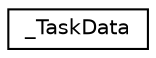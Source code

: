 digraph "Graphical Class Hierarchy"
{
  edge [fontname="Helvetica",fontsize="10",labelfontname="Helvetica",labelfontsize="10"];
  node [fontname="Helvetica",fontsize="10",shape=record];
  rankdir="LR";
  Node1 [label="_TaskData",height=0.2,width=0.4,color="black", fillcolor="white", style="filled",URL="$d1/d7c/a00003.html"];
}

